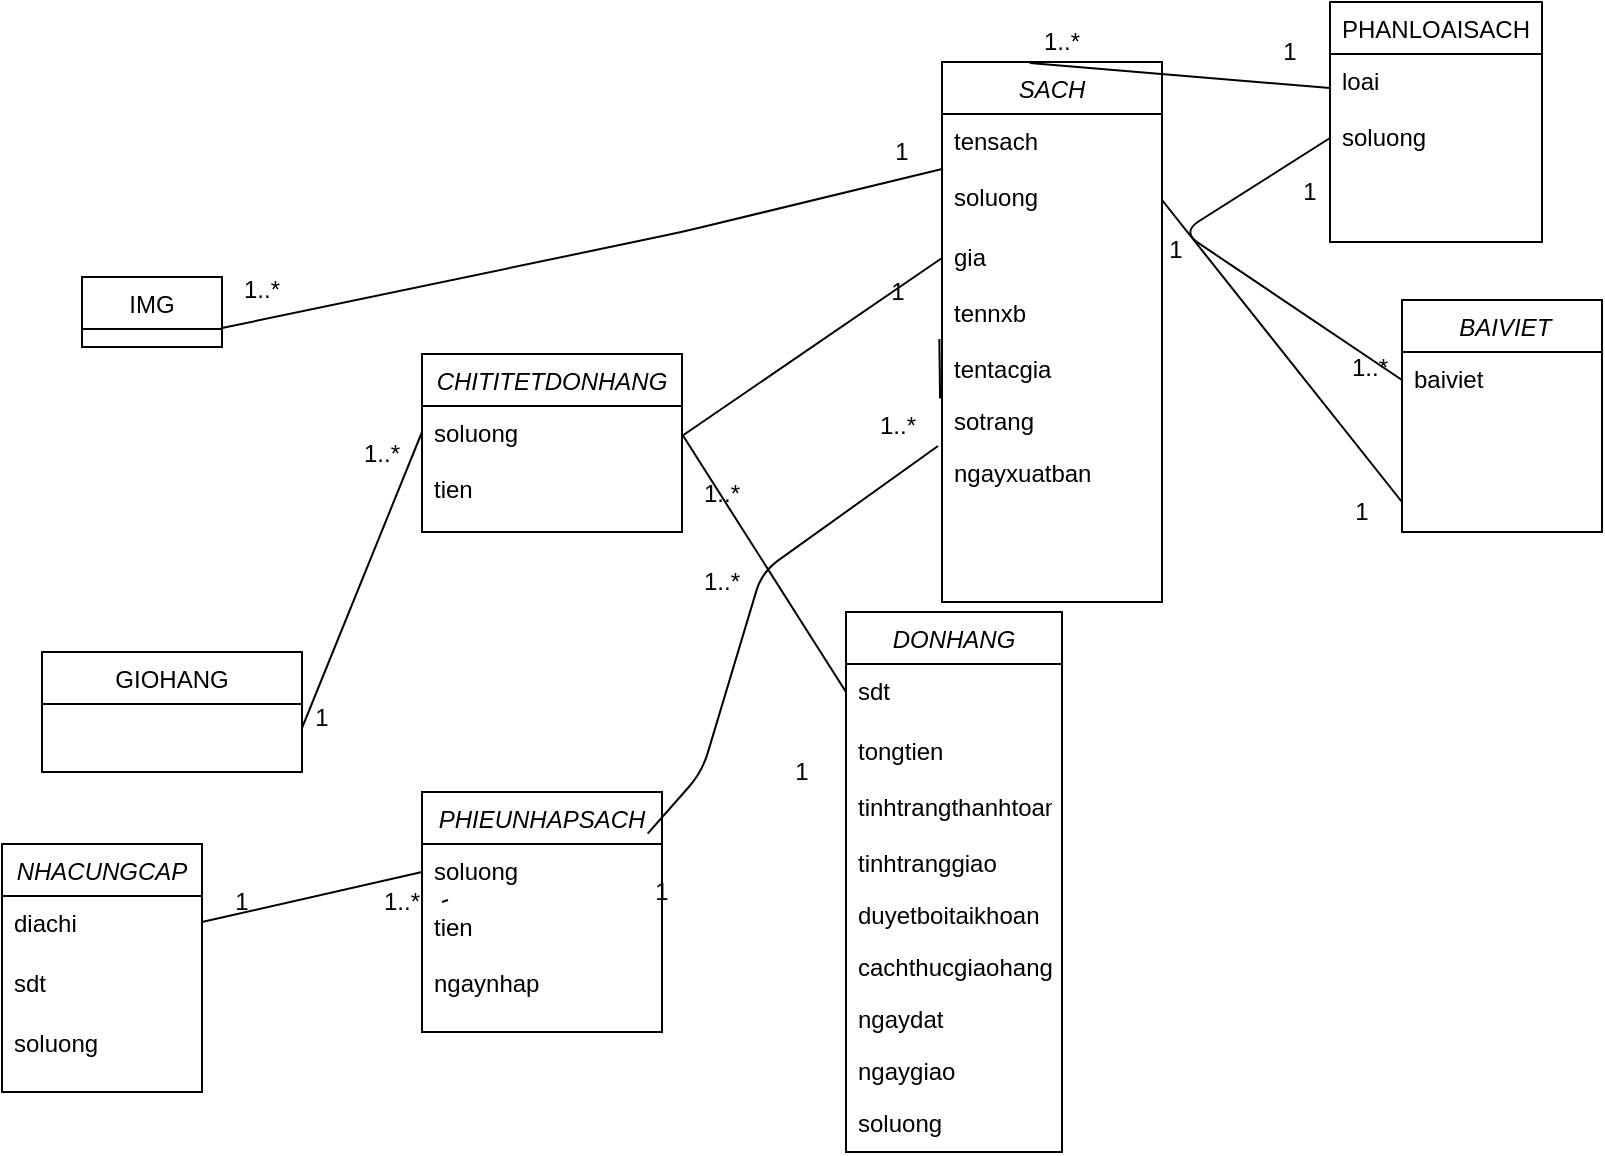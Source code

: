<mxfile version="14.6.10" type="github">
  <diagram id="C5RBs43oDa-KdzZeNtuy" name="Page-1">
    <mxGraphModel dx="1865" dy="580" grid="1" gridSize="10" guides="1" tooltips="1" connect="1" arrows="1" fold="1" page="1" pageScale="1" pageWidth="827" pageHeight="1169" math="0" shadow="0">
      <root>
        <mxCell id="WIyWlLk6GJQsqaUBKTNV-0" />
        <mxCell id="WIyWlLk6GJQsqaUBKTNV-1" parent="WIyWlLk6GJQsqaUBKTNV-0" />
        <mxCell id="yWIuxahAhiHiK1xlwGg8-131" value="CHITITETDONHANG" style="swimlane;fontStyle=2;align=center;verticalAlign=top;childLayout=stackLayout;horizontal=1;startSize=26;horizontalStack=0;resizeParent=1;resizeLast=0;collapsible=1;marginBottom=0;rounded=0;shadow=0;strokeWidth=1;" vertex="1" parent="WIyWlLk6GJQsqaUBKTNV-1">
          <mxGeometry y="471" width="130" height="89" as="geometry">
            <mxRectangle x="230" y="140" width="160" height="26" as="alternateBounds" />
          </mxGeometry>
        </mxCell>
        <mxCell id="yWIuxahAhiHiK1xlwGg8-135" value="soluong" style="text;align=left;verticalAlign=top;spacingLeft=4;spacingRight=4;overflow=hidden;rotatable=0;points=[[0,0.5],[1,0.5]];portConstraint=eastwest;rounded=0;shadow=0;html=0;" vertex="1" parent="yWIuxahAhiHiK1xlwGg8-131">
          <mxGeometry y="26" width="130" height="28" as="geometry" />
        </mxCell>
        <mxCell id="yWIuxahAhiHiK1xlwGg8-136" value="tien" style="text;align=left;verticalAlign=top;spacingLeft=4;spacingRight=4;overflow=hidden;rotatable=0;points=[[0,0.5],[1,0.5]];portConstraint=eastwest;rounded=0;shadow=0;html=0;" vertex="1" parent="yWIuxahAhiHiK1xlwGg8-131">
          <mxGeometry y="54" width="130" height="28" as="geometry" />
        </mxCell>
        <mxCell id="yWIuxahAhiHiK1xlwGg8-141" value="GIOHANG" style="swimlane;fontStyle=0;align=center;verticalAlign=top;childLayout=stackLayout;horizontal=1;startSize=26;horizontalStack=0;resizeParent=1;resizeLast=0;collapsible=1;marginBottom=0;rounded=0;shadow=0;strokeWidth=1;" vertex="1" parent="WIyWlLk6GJQsqaUBKTNV-1">
          <mxGeometry x="-190" y="620" width="130" height="60" as="geometry">
            <mxRectangle x="340" y="380" width="170" height="26" as="alternateBounds" />
          </mxGeometry>
        </mxCell>
        <mxCell id="yWIuxahAhiHiK1xlwGg8-143" value=" BAIVIET" style="swimlane;fontStyle=2;align=center;verticalAlign=top;childLayout=stackLayout;horizontal=1;startSize=26;horizontalStack=0;resizeParent=1;resizeLast=0;collapsible=1;marginBottom=0;rounded=0;shadow=0;strokeWidth=1;" vertex="1" parent="WIyWlLk6GJQsqaUBKTNV-1">
          <mxGeometry x="490" y="444" width="100" height="116" as="geometry">
            <mxRectangle x="230" y="140" width="160" height="26" as="alternateBounds" />
          </mxGeometry>
        </mxCell>
        <mxCell id="yWIuxahAhiHiK1xlwGg8-147" value="baiviet" style="text;align=left;verticalAlign=top;spacingLeft=4;spacingRight=4;overflow=hidden;rotatable=0;points=[[0,0.5],[1,0.5]];portConstraint=eastwest;rounded=0;shadow=0;html=0;" vertex="1" parent="yWIuxahAhiHiK1xlwGg8-143">
          <mxGeometry y="26" width="100" height="28" as="geometry" />
        </mxCell>
        <mxCell id="yWIuxahAhiHiK1xlwGg8-160" value="DONHANG" style="swimlane;fontStyle=2;align=center;verticalAlign=top;childLayout=stackLayout;horizontal=1;startSize=26;horizontalStack=0;resizeParent=1;resizeLast=0;collapsible=1;marginBottom=0;rounded=0;shadow=0;strokeWidth=1;" vertex="1" parent="WIyWlLk6GJQsqaUBKTNV-1">
          <mxGeometry x="212" y="600" width="108" height="270" as="geometry">
            <mxRectangle x="230" y="140" width="160" height="26" as="alternateBounds" />
          </mxGeometry>
        </mxCell>
        <mxCell id="yWIuxahAhiHiK1xlwGg8-163" value="sdt" style="text;align=left;verticalAlign=top;spacingLeft=4;spacingRight=4;overflow=hidden;rotatable=0;points=[[0,0.5],[1,0.5]];portConstraint=eastwest;rounded=0;shadow=0;html=0;" vertex="1" parent="yWIuxahAhiHiK1xlwGg8-160">
          <mxGeometry y="26" width="108" height="30" as="geometry" />
        </mxCell>
        <mxCell id="yWIuxahAhiHiK1xlwGg8-164" value="tongtien" style="text;align=left;verticalAlign=top;spacingLeft=4;spacingRight=4;overflow=hidden;rotatable=0;points=[[0,0.5],[1,0.5]];portConstraint=eastwest;rounded=0;shadow=0;html=0;" vertex="1" parent="yWIuxahAhiHiK1xlwGg8-160">
          <mxGeometry y="56" width="108" height="28" as="geometry" />
        </mxCell>
        <mxCell id="yWIuxahAhiHiK1xlwGg8-165" value="tinhtrangthanhtoan" style="text;align=left;verticalAlign=top;spacingLeft=4;spacingRight=4;overflow=hidden;rotatable=0;points=[[0,0.5],[1,0.5]];portConstraint=eastwest;rounded=0;shadow=0;html=0;" vertex="1" parent="yWIuxahAhiHiK1xlwGg8-160">
          <mxGeometry y="84" width="108" height="28" as="geometry" />
        </mxCell>
        <mxCell id="yWIuxahAhiHiK1xlwGg8-166" value="tinhtranggiao" style="text;align=left;verticalAlign=top;spacingLeft=4;spacingRight=4;overflow=hidden;rotatable=0;points=[[0,0.5],[1,0.5]];portConstraint=eastwest;" vertex="1" parent="yWIuxahAhiHiK1xlwGg8-160">
          <mxGeometry y="112" width="108" height="26" as="geometry" />
        </mxCell>
        <mxCell id="yWIuxahAhiHiK1xlwGg8-167" value="duyetboitaikhoan" style="text;align=left;verticalAlign=top;spacingLeft=4;spacingRight=4;overflow=hidden;rotatable=0;points=[[0,0.5],[1,0.5]];portConstraint=eastwest;" vertex="1" parent="yWIuxahAhiHiK1xlwGg8-160">
          <mxGeometry y="138" width="108" height="26" as="geometry" />
        </mxCell>
        <mxCell id="yWIuxahAhiHiK1xlwGg8-168" value="cachthucgiaohang" style="text;align=left;verticalAlign=top;spacingLeft=4;spacingRight=4;overflow=hidden;rotatable=0;points=[[0,0.5],[1,0.5]];portConstraint=eastwest;" vertex="1" parent="yWIuxahAhiHiK1xlwGg8-160">
          <mxGeometry y="164" width="108" height="26" as="geometry" />
        </mxCell>
        <mxCell id="yWIuxahAhiHiK1xlwGg8-169" value="ngaydat" style="text;align=left;verticalAlign=top;spacingLeft=4;spacingRight=4;overflow=hidden;rotatable=0;points=[[0,0.5],[1,0.5]];portConstraint=eastwest;" vertex="1" parent="yWIuxahAhiHiK1xlwGg8-160">
          <mxGeometry y="190" width="108" height="26" as="geometry" />
        </mxCell>
        <mxCell id="yWIuxahAhiHiK1xlwGg8-170" value="ngaygiao" style="text;align=left;verticalAlign=top;spacingLeft=4;spacingRight=4;overflow=hidden;rotatable=0;points=[[0,0.5],[1,0.5]];portConstraint=eastwest;" vertex="1" parent="yWIuxahAhiHiK1xlwGg8-160">
          <mxGeometry y="216" width="108" height="26" as="geometry" />
        </mxCell>
        <mxCell id="yWIuxahAhiHiK1xlwGg8-171" value="soluong" style="text;align=left;verticalAlign=top;spacingLeft=4;spacingRight=4;overflow=hidden;rotatable=0;points=[[0,0.5],[1,0.5]];portConstraint=eastwest;" vertex="1" parent="yWIuxahAhiHiK1xlwGg8-160">
          <mxGeometry y="242" width="108" height="26" as="geometry" />
        </mxCell>
        <mxCell id="yWIuxahAhiHiK1xlwGg8-172" value="NHACUNGCAP" style="swimlane;fontStyle=2;align=center;verticalAlign=top;childLayout=stackLayout;horizontal=1;startSize=26;horizontalStack=0;resizeParent=1;resizeLast=0;collapsible=1;marginBottom=0;rounded=0;shadow=0;strokeWidth=1;" vertex="1" parent="WIyWlLk6GJQsqaUBKTNV-1">
          <mxGeometry x="-210" y="716" width="100" height="124" as="geometry">
            <mxRectangle x="230" y="140" width="160" height="26" as="alternateBounds" />
          </mxGeometry>
        </mxCell>
        <mxCell id="yWIuxahAhiHiK1xlwGg8-175" value="diachi" style="text;align=left;verticalAlign=top;spacingLeft=4;spacingRight=4;overflow=hidden;rotatable=0;points=[[0,0.5],[1,0.5]];portConstraint=eastwest;rounded=0;shadow=0;html=0;" vertex="1" parent="yWIuxahAhiHiK1xlwGg8-172">
          <mxGeometry y="26" width="100" height="30" as="geometry" />
        </mxCell>
        <mxCell id="yWIuxahAhiHiK1xlwGg8-176" value="sdt" style="text;align=left;verticalAlign=top;spacingLeft=4;spacingRight=4;overflow=hidden;rotatable=0;points=[[0,0.5],[1,0.5]];portConstraint=eastwest;rounded=0;shadow=0;html=0;" vertex="1" parent="yWIuxahAhiHiK1xlwGg8-172">
          <mxGeometry y="56" width="100" height="30" as="geometry" />
        </mxCell>
        <mxCell id="yWIuxahAhiHiK1xlwGg8-177" value="soluong" style="text;align=left;verticalAlign=top;spacingLeft=4;spacingRight=4;overflow=hidden;rotatable=0;points=[[0,0.5],[1,0.5]];portConstraint=eastwest;rounded=0;shadow=0;html=0;" vertex="1" parent="yWIuxahAhiHiK1xlwGg8-172">
          <mxGeometry y="86" width="100" height="28" as="geometry" />
        </mxCell>
        <mxCell id="yWIuxahAhiHiK1xlwGg8-191" value="IMG" style="swimlane;fontStyle=0;align=center;verticalAlign=top;childLayout=stackLayout;horizontal=1;startSize=26;horizontalStack=0;resizeParent=1;resizeLast=0;collapsible=1;marginBottom=0;rounded=0;shadow=0;strokeWidth=1;" vertex="1" parent="WIyWlLk6GJQsqaUBKTNV-1">
          <mxGeometry x="-170" y="432.5" width="70" height="35" as="geometry">
            <mxRectangle x="330" y="360" width="170" height="26" as="alternateBounds" />
          </mxGeometry>
        </mxCell>
        <mxCell id="yWIuxahAhiHiK1xlwGg8-195" value="PHIEUNHAPSACH" style="swimlane;fontStyle=2;align=center;verticalAlign=top;childLayout=stackLayout;horizontal=1;startSize=26;horizontalStack=0;resizeParent=1;resizeLast=0;collapsible=1;marginBottom=0;rounded=0;shadow=0;strokeWidth=1;" vertex="1" parent="WIyWlLk6GJQsqaUBKTNV-1">
          <mxGeometry y="690" width="120" height="120" as="geometry">
            <mxRectangle x="650" y="170" width="160" height="26" as="alternateBounds" />
          </mxGeometry>
        </mxCell>
        <mxCell id="yWIuxahAhiHiK1xlwGg8-199" value="soluong" style="text;align=left;verticalAlign=top;spacingLeft=4;spacingRight=4;overflow=hidden;rotatable=0;points=[[0,0.5],[1,0.5]];portConstraint=eastwest;rounded=0;shadow=0;html=0;" vertex="1" parent="yWIuxahAhiHiK1xlwGg8-195">
          <mxGeometry y="26" width="120" height="28" as="geometry" />
        </mxCell>
        <mxCell id="yWIuxahAhiHiK1xlwGg8-200" value="tien" style="text;align=left;verticalAlign=top;spacingLeft=4;spacingRight=4;overflow=hidden;rotatable=0;points=[[0,0.5],[1,0.5]];portConstraint=eastwest;rounded=0;shadow=0;html=0;" vertex="1" parent="yWIuxahAhiHiK1xlwGg8-195">
          <mxGeometry y="54" width="120" height="28" as="geometry" />
        </mxCell>
        <mxCell id="yWIuxahAhiHiK1xlwGg8-201" value="ngaynhap" style="text;align=left;verticalAlign=top;spacingLeft=4;spacingRight=4;overflow=hidden;rotatable=0;points=[[0,0.5],[1,0.5]];portConstraint=eastwest;" vertex="1" parent="yWIuxahAhiHiK1xlwGg8-195">
          <mxGeometry y="82" width="120" height="26" as="geometry" />
        </mxCell>
        <mxCell id="yWIuxahAhiHiK1xlwGg8-203" value="SACH" style="swimlane;fontStyle=2;align=center;verticalAlign=top;childLayout=stackLayout;horizontal=1;startSize=26;horizontalStack=0;resizeParent=1;resizeLast=0;collapsible=1;marginBottom=0;rounded=0;shadow=0;strokeWidth=1;" vertex="1" parent="WIyWlLk6GJQsqaUBKTNV-1">
          <mxGeometry x="260" y="325" width="110" height="270" as="geometry">
            <mxRectangle x="650" y="170" width="160" height="26" as="alternateBounds" />
          </mxGeometry>
        </mxCell>
        <mxCell id="yWIuxahAhiHiK1xlwGg8-205" value="tensach" style="text;align=left;verticalAlign=top;spacingLeft=4;spacingRight=4;overflow=hidden;rotatable=0;points=[[0,0.5],[1,0.5]];portConstraint=eastwest;rounded=0;shadow=0;html=0;" vertex="1" parent="yWIuxahAhiHiK1xlwGg8-203">
          <mxGeometry y="26" width="110" height="28" as="geometry" />
        </mxCell>
        <mxCell id="yWIuxahAhiHiK1xlwGg8-206" value="soluong" style="text;align=left;verticalAlign=top;spacingLeft=4;spacingRight=4;overflow=hidden;rotatable=0;points=[[0,0.5],[1,0.5]];portConstraint=eastwest;rounded=0;shadow=0;html=0;" vertex="1" parent="yWIuxahAhiHiK1xlwGg8-203">
          <mxGeometry y="54" width="110" height="30" as="geometry" />
        </mxCell>
        <mxCell id="yWIuxahAhiHiK1xlwGg8-207" value="gia" style="text;align=left;verticalAlign=top;spacingLeft=4;spacingRight=4;overflow=hidden;rotatable=0;points=[[0,0.5],[1,0.5]];portConstraint=eastwest;rounded=0;shadow=0;html=0;" vertex="1" parent="yWIuxahAhiHiK1xlwGg8-203">
          <mxGeometry y="84" width="110" height="28" as="geometry" />
        </mxCell>
        <mxCell id="yWIuxahAhiHiK1xlwGg8-208" value="tennxb" style="text;align=left;verticalAlign=top;spacingLeft=4;spacingRight=4;overflow=hidden;rotatable=0;points=[[0,0.5],[1,0.5]];portConstraint=eastwest;rounded=0;shadow=0;html=0;" vertex="1" parent="yWIuxahAhiHiK1xlwGg8-203">
          <mxGeometry y="112" width="110" height="28" as="geometry" />
        </mxCell>
        <mxCell id="yWIuxahAhiHiK1xlwGg8-209" value="tentacgia" style="text;align=left;verticalAlign=top;spacingLeft=4;spacingRight=4;overflow=hidden;rotatable=0;points=[[0,0.5],[1,0.5]];portConstraint=eastwest;" vertex="1" parent="yWIuxahAhiHiK1xlwGg8-203">
          <mxGeometry y="140" width="110" height="26" as="geometry" />
        </mxCell>
        <mxCell id="yWIuxahAhiHiK1xlwGg8-210" value="sotrang " style="text;align=left;verticalAlign=top;spacingLeft=4;spacingRight=4;overflow=hidden;rotatable=0;points=[[0,0.5],[1,0.5]];portConstraint=eastwest;" vertex="1" parent="yWIuxahAhiHiK1xlwGg8-203">
          <mxGeometry y="166" width="110" height="26" as="geometry" />
        </mxCell>
        <mxCell id="yWIuxahAhiHiK1xlwGg8-211" value="ngayxuatban" style="text;align=left;verticalAlign=top;spacingLeft=4;spacingRight=4;overflow=hidden;rotatable=0;points=[[0,0.5],[1,0.5]];portConstraint=eastwest;" vertex="1" parent="yWIuxahAhiHiK1xlwGg8-203">
          <mxGeometry y="192" width="110" height="26" as="geometry" />
        </mxCell>
        <mxCell id="yWIuxahAhiHiK1xlwGg8-213" value="PHANLOAISACH" style="swimlane;fontStyle=0;align=center;verticalAlign=top;childLayout=stackLayout;horizontal=1;startSize=26;horizontalStack=0;resizeParent=1;resizeLast=0;collapsible=1;marginBottom=0;rounded=0;shadow=0;strokeWidth=1;" vertex="1" parent="WIyWlLk6GJQsqaUBKTNV-1">
          <mxGeometry x="454" y="295" width="106" height="120" as="geometry">
            <mxRectangle x="330" y="360" width="170" height="26" as="alternateBounds" />
          </mxGeometry>
        </mxCell>
        <mxCell id="yWIuxahAhiHiK1xlwGg8-215" value="loai" style="text;align=left;verticalAlign=top;spacingLeft=4;spacingRight=4;overflow=hidden;rotatable=0;points=[[0,0.5],[1,0.5]];portConstraint=eastwest;rounded=0;shadow=0;html=0;" vertex="1" parent="yWIuxahAhiHiK1xlwGg8-213">
          <mxGeometry y="26" width="106" height="28" as="geometry" />
        </mxCell>
        <mxCell id="yWIuxahAhiHiK1xlwGg8-216" value="soluong" style="text;align=left;verticalAlign=top;spacingLeft=4;spacingRight=4;overflow=hidden;rotatable=0;points=[[0,0.5],[1,0.5]];portConstraint=eastwest;rounded=0;shadow=0;html=0;" vertex="1" parent="yWIuxahAhiHiK1xlwGg8-213">
          <mxGeometry y="54" width="106" height="28" as="geometry" />
        </mxCell>
        <mxCell id="yWIuxahAhiHiK1xlwGg8-217" value="" style="endArrow=none;html=1;entryX=-0.012;entryY=-0.059;entryDx=0;entryDy=0;entryPerimeter=0;exitX=1.026;exitY=-0.185;exitDx=0;exitDy=0;exitPerimeter=0;" edge="1" parent="WIyWlLk6GJQsqaUBKTNV-1" source="yWIuxahAhiHiK1xlwGg8-250" target="yWIuxahAhiHiK1xlwGg8-209">
          <mxGeometry width="50" height="50" relative="1" as="geometry">
            <mxPoint x="-80" y="810" as="sourcePoint" />
            <mxPoint x="280" y="500" as="targetPoint" />
            <Array as="points" />
          </mxGeometry>
        </mxCell>
        <mxCell id="yWIuxahAhiHiK1xlwGg8-218" value="" style="endArrow=none;html=1;entryX=1;entryY=0.5;entryDx=0;entryDy=0;exitX=0;exitY=0.5;exitDx=0;exitDy=0;" edge="1" parent="WIyWlLk6GJQsqaUBKTNV-1">
          <mxGeometry width="50" height="50" relative="1" as="geometry">
            <mxPoint y="730" as="sourcePoint" />
            <mxPoint x="-110" y="755" as="targetPoint" />
          </mxGeometry>
        </mxCell>
        <mxCell id="yWIuxahAhiHiK1xlwGg8-219" value="" style="endArrow=none;html=1;exitX=1;exitY=0.5;exitDx=0;exitDy=0;entryX=0.005;entryY=1.052;entryDx=0;entryDy=0;entryPerimeter=0;" edge="1" parent="WIyWlLk6GJQsqaUBKTNV-1">
          <mxGeometry width="50" height="50" relative="1" as="geometry">
            <mxPoint x="-100" y="458" as="sourcePoint" />
            <mxPoint x="260.55" y="378.352" as="targetPoint" />
            <Array as="points">
              <mxPoint x="130" y="410" />
            </Array>
          </mxGeometry>
        </mxCell>
        <mxCell id="yWIuxahAhiHiK1xlwGg8-220" value="" style="endArrow=none;html=1;exitX=1;exitY=0.5;exitDx=0;exitDy=0;entryX=0;entryY=0.5;entryDx=0;entryDy=0;" edge="1" parent="WIyWlLk6GJQsqaUBKTNV-1" target="yWIuxahAhiHiK1xlwGg8-207">
          <mxGeometry width="50" height="50" relative="1" as="geometry">
            <mxPoint x="130" y="512" as="sourcePoint" />
            <mxPoint x="286" y="455" as="targetPoint" />
          </mxGeometry>
        </mxCell>
        <mxCell id="yWIuxahAhiHiK1xlwGg8-221" value="" style="endArrow=none;html=1;entryX=1;entryY=0.25;entryDx=0;entryDy=0;exitX=1;exitY=0.5;exitDx=0;exitDy=0;" edge="1" parent="WIyWlLk6GJQsqaUBKTNV-1" source="yWIuxahAhiHiK1xlwGg8-206" target="yWIuxahAhiHiK1xlwGg8-254">
          <mxGeometry width="50" height="50" relative="1" as="geometry">
            <mxPoint x="400" y="380" as="sourcePoint" />
            <mxPoint x="490" y="485" as="targetPoint" />
          </mxGeometry>
        </mxCell>
        <mxCell id="yWIuxahAhiHiK1xlwGg8-222" value="" style="endArrow=none;html=1;entryX=0;entryY=0.5;entryDx=0;entryDy=0;exitX=0.399;exitY=0.002;exitDx=0;exitDy=0;exitPerimeter=0;" edge="1" parent="WIyWlLk6GJQsqaUBKTNV-1" source="yWIuxahAhiHiK1xlwGg8-203">
          <mxGeometry width="50" height="50" relative="1" as="geometry">
            <mxPoint x="350" y="320" as="sourcePoint" />
            <mxPoint x="454" y="338" as="targetPoint" />
          </mxGeometry>
        </mxCell>
        <mxCell id="yWIuxahAhiHiK1xlwGg8-223" value="" style="endArrow=none;html=1;exitX=0;exitY=0.5;exitDx=0;exitDy=0;entryX=0;entryY=0.5;entryDx=0;entryDy=0;" edge="1" parent="WIyWlLk6GJQsqaUBKTNV-1" source="yWIuxahAhiHiK1xlwGg8-216">
          <mxGeometry width="50" height="50" relative="1" as="geometry">
            <mxPoint x="370" y="400" as="sourcePoint" />
            <mxPoint x="490" y="484" as="targetPoint" />
            <Array as="points">
              <mxPoint x="380" y="410" />
            </Array>
          </mxGeometry>
        </mxCell>
        <mxCell id="yWIuxahAhiHiK1xlwGg8-229" value="" style="endArrow=none;html=1;exitX=1;exitY=0.5;exitDx=0;exitDy=0;entryX=0;entryY=0.5;entryDx=0;entryDy=0;" edge="1" parent="WIyWlLk6GJQsqaUBKTNV-1">
          <mxGeometry width="50" height="50" relative="1" as="geometry">
            <mxPoint x="-60" y="658" as="sourcePoint" />
            <mxPoint y="510" as="targetPoint" />
          </mxGeometry>
        </mxCell>
        <mxCell id="yWIuxahAhiHiK1xlwGg8-230" value="" style="endArrow=none;html=1;exitX=1;exitY=0.5;exitDx=0;exitDy=0;entryX=0;entryY=0.5;entryDx=0;entryDy=0;" edge="1" parent="WIyWlLk6GJQsqaUBKTNV-1" source="yWIuxahAhiHiK1xlwGg8-135">
          <mxGeometry width="50" height="50" relative="1" as="geometry">
            <mxPoint x="370" y="610" as="sourcePoint" />
            <mxPoint x="212" y="640" as="targetPoint" />
          </mxGeometry>
        </mxCell>
        <mxCell id="yWIuxahAhiHiK1xlwGg8-231" value="1..*" style="text;html=1;align=center;verticalAlign=middle;whiteSpace=wrap;rounded=0;" vertex="1" parent="WIyWlLk6GJQsqaUBKTNV-1">
          <mxGeometry x="454" y="467.5" width="40" height="20" as="geometry" />
        </mxCell>
        <mxCell id="yWIuxahAhiHiK1xlwGg8-232" value="1..*" style="text;html=1;align=center;verticalAlign=middle;whiteSpace=wrap;rounded=0;" vertex="1" parent="WIyWlLk6GJQsqaUBKTNV-1">
          <mxGeometry x="-100" y="429" width="40" height="20" as="geometry" />
        </mxCell>
        <mxCell id="yWIuxahAhiHiK1xlwGg8-233" value="1..*" style="text;html=1;align=center;verticalAlign=middle;whiteSpace=wrap;rounded=0;" vertex="1" parent="WIyWlLk6GJQsqaUBKTNV-1">
          <mxGeometry x="-40" y="511" width="40" height="20" as="geometry" />
        </mxCell>
        <mxCell id="yWIuxahAhiHiK1xlwGg8-234" value="1..*" style="text;html=1;align=center;verticalAlign=middle;whiteSpace=wrap;rounded=0;" vertex="1" parent="WIyWlLk6GJQsqaUBKTNV-1">
          <mxGeometry x="130" y="575" width="40" height="20" as="geometry" />
        </mxCell>
        <mxCell id="yWIuxahAhiHiK1xlwGg8-235" value="1..*" style="text;html=1;align=center;verticalAlign=middle;whiteSpace=wrap;rounded=0;" vertex="1" parent="WIyWlLk6GJQsqaUBKTNV-1">
          <mxGeometry x="130" y="531" width="40" height="20" as="geometry" />
        </mxCell>
        <mxCell id="yWIuxahAhiHiK1xlwGg8-236" value="" style="endArrow=none;html=1;exitX=1;exitY=0.5;exitDx=0;exitDy=0;entryX=0;entryY=0.5;entryDx=0;entryDy=0;" edge="1" parent="WIyWlLk6GJQsqaUBKTNV-1" target="yWIuxahAhiHiK1xlwGg8-235">
          <mxGeometry width="50" height="50" relative="1" as="geometry">
            <mxPoint x="130" y="512" as="sourcePoint" />
            <mxPoint x="258" y="449" as="targetPoint" />
          </mxGeometry>
        </mxCell>
        <mxCell id="yWIuxahAhiHiK1xlwGg8-239" value="1..*" style="text;html=1;align=center;verticalAlign=middle;whiteSpace=wrap;rounded=0;" vertex="1" parent="WIyWlLk6GJQsqaUBKTNV-1">
          <mxGeometry x="-30" y="735" width="40" height="20" as="geometry" />
        </mxCell>
        <mxCell id="yWIuxahAhiHiK1xlwGg8-240" value="" style="endArrow=none;html=1;entryX=1;entryY=0.5;entryDx=0;entryDy=0;" edge="1" parent="WIyWlLk6GJQsqaUBKTNV-1" target="yWIuxahAhiHiK1xlwGg8-239">
          <mxGeometry width="50" height="50" relative="1" as="geometry">
            <mxPoint x="13" y="744" as="sourcePoint" />
            <mxPoint x="-50" y="755.0" as="targetPoint" />
          </mxGeometry>
        </mxCell>
        <mxCell id="yWIuxahAhiHiK1xlwGg8-246" value="1" style="text;html=1;align=center;verticalAlign=middle;whiteSpace=wrap;rounded=0;" vertex="1" parent="WIyWlLk6GJQsqaUBKTNV-1">
          <mxGeometry x="170" y="670" width="40" height="20" as="geometry" />
        </mxCell>
        <mxCell id="yWIuxahAhiHiK1xlwGg8-247" value="1" style="text;html=1;align=center;verticalAlign=middle;whiteSpace=wrap;rounded=0;" vertex="1" parent="WIyWlLk6GJQsqaUBKTNV-1">
          <mxGeometry x="100" y="730" width="40" height="20" as="geometry" />
        </mxCell>
        <mxCell id="yWIuxahAhiHiK1xlwGg8-248" value="1" style="text;html=1;align=center;verticalAlign=middle;whiteSpace=wrap;rounded=0;" vertex="1" parent="WIyWlLk6GJQsqaUBKTNV-1">
          <mxGeometry x="218" y="430" width="40" height="20" as="geometry" />
        </mxCell>
        <mxCell id="yWIuxahAhiHiK1xlwGg8-249" value="1" style="text;html=1;align=center;verticalAlign=middle;whiteSpace=wrap;rounded=0;" vertex="1" parent="WIyWlLk6GJQsqaUBKTNV-1">
          <mxGeometry x="-70" y="643" width="40" height="20" as="geometry" />
        </mxCell>
        <mxCell id="yWIuxahAhiHiK1xlwGg8-250" value="1..*" style="text;html=1;align=center;verticalAlign=middle;whiteSpace=wrap;rounded=0;" vertex="1" parent="WIyWlLk6GJQsqaUBKTNV-1">
          <mxGeometry x="218" y="497" width="40" height="20" as="geometry" />
        </mxCell>
        <mxCell id="yWIuxahAhiHiK1xlwGg8-251" value="" style="endArrow=none;html=1;entryX=1;entryY=1;entryDx=0;entryDy=0;exitX=1.026;exitY=-0.185;exitDx=0;exitDy=0;exitPerimeter=0;" edge="1" parent="WIyWlLk6GJQsqaUBKTNV-1" target="yWIuxahAhiHiK1xlwGg8-250">
          <mxGeometry width="50" height="50" relative="1" as="geometry">
            <mxPoint x="112.86" y="710.82" as="sourcePoint" />
            <mxPoint x="256.68" y="489.466" as="targetPoint" />
            <Array as="points">
              <mxPoint x="140" y="680" />
              <mxPoint x="170" y="580" />
            </Array>
          </mxGeometry>
        </mxCell>
        <mxCell id="yWIuxahAhiHiK1xlwGg8-252" value="1" style="text;html=1;align=center;verticalAlign=middle;whiteSpace=wrap;rounded=0;" vertex="1" parent="WIyWlLk6GJQsqaUBKTNV-1">
          <mxGeometry x="220" y="360" width="40" height="20" as="geometry" />
        </mxCell>
        <mxCell id="yWIuxahAhiHiK1xlwGg8-253" value="1" style="text;html=1;align=center;verticalAlign=middle;whiteSpace=wrap;rounded=0;" vertex="1" parent="WIyWlLk6GJQsqaUBKTNV-1">
          <mxGeometry x="357" y="409" width="40" height="20" as="geometry" />
        </mxCell>
        <mxCell id="yWIuxahAhiHiK1xlwGg8-254" value="1" style="text;html=1;align=center;verticalAlign=middle;whiteSpace=wrap;rounded=0;" vertex="1" parent="WIyWlLk6GJQsqaUBKTNV-1">
          <mxGeometry x="450" y="540" width="40" height="20" as="geometry" />
        </mxCell>
        <mxCell id="yWIuxahAhiHiK1xlwGg8-258" value="1" style="text;html=1;align=center;verticalAlign=middle;whiteSpace=wrap;rounded=0;" vertex="1" parent="WIyWlLk6GJQsqaUBKTNV-1">
          <mxGeometry x="424" y="380" width="40" height="20" as="geometry" />
        </mxCell>
        <mxCell id="yWIuxahAhiHiK1xlwGg8-259" value="1" style="text;html=1;align=center;verticalAlign=middle;whiteSpace=wrap;rounded=0;" vertex="1" parent="WIyWlLk6GJQsqaUBKTNV-1">
          <mxGeometry x="414" y="310" width="40" height="20" as="geometry" />
        </mxCell>
        <mxCell id="yWIuxahAhiHiK1xlwGg8-260" value="1..*" style="text;html=1;align=center;verticalAlign=middle;whiteSpace=wrap;rounded=0;" vertex="1" parent="WIyWlLk6GJQsqaUBKTNV-1">
          <mxGeometry x="300" y="305" width="40" height="20" as="geometry" />
        </mxCell>
        <mxCell id="yWIuxahAhiHiK1xlwGg8-261" value="1" style="text;html=1;align=center;verticalAlign=middle;whiteSpace=wrap;rounded=0;" vertex="1" parent="WIyWlLk6GJQsqaUBKTNV-1">
          <mxGeometry x="-110" y="735" width="40" height="20" as="geometry" />
        </mxCell>
      </root>
    </mxGraphModel>
  </diagram>
</mxfile>
